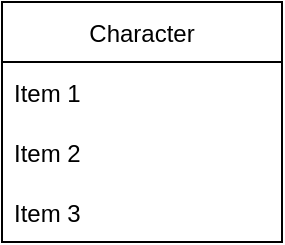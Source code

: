 <mxfile version="20.2.4" type="github">
  <diagram id="gp4jNo9_-lfnktJZI2Yr" name="Página-1">
    <mxGraphModel dx="1358" dy="798" grid="1" gridSize="10" guides="1" tooltips="1" connect="1" arrows="1" fold="1" page="1" pageScale="1" pageWidth="827" pageHeight="1169" math="0" shadow="0">
      <root>
        <mxCell id="0" />
        <mxCell id="1" parent="0" />
        <mxCell id="kd4viTobSan8hMm_aPQr-2" value="Character" style="swimlane;fontStyle=0;childLayout=stackLayout;horizontal=1;startSize=30;horizontalStack=0;resizeParent=1;resizeParentMax=0;resizeLast=0;collapsible=1;marginBottom=0;" vertex="1" parent="1">
          <mxGeometry x="310" y="310" width="140" height="120" as="geometry" />
        </mxCell>
        <mxCell id="kd4viTobSan8hMm_aPQr-3" value="Item 1" style="text;strokeColor=none;fillColor=none;align=left;verticalAlign=middle;spacingLeft=4;spacingRight=4;overflow=hidden;points=[[0,0.5],[1,0.5]];portConstraint=eastwest;rotatable=0;" vertex="1" parent="kd4viTobSan8hMm_aPQr-2">
          <mxGeometry y="30" width="140" height="30" as="geometry" />
        </mxCell>
        <mxCell id="kd4viTobSan8hMm_aPQr-4" value="Item 2" style="text;strokeColor=none;fillColor=none;align=left;verticalAlign=middle;spacingLeft=4;spacingRight=4;overflow=hidden;points=[[0,0.5],[1,0.5]];portConstraint=eastwest;rotatable=0;" vertex="1" parent="kd4viTobSan8hMm_aPQr-2">
          <mxGeometry y="60" width="140" height="30" as="geometry" />
        </mxCell>
        <mxCell id="kd4viTobSan8hMm_aPQr-5" value="Item 3" style="text;strokeColor=none;fillColor=none;align=left;verticalAlign=middle;spacingLeft=4;spacingRight=4;overflow=hidden;points=[[0,0.5],[1,0.5]];portConstraint=eastwest;rotatable=0;" vertex="1" parent="kd4viTobSan8hMm_aPQr-2">
          <mxGeometry y="90" width="140" height="30" as="geometry" />
        </mxCell>
      </root>
    </mxGraphModel>
  </diagram>
</mxfile>
